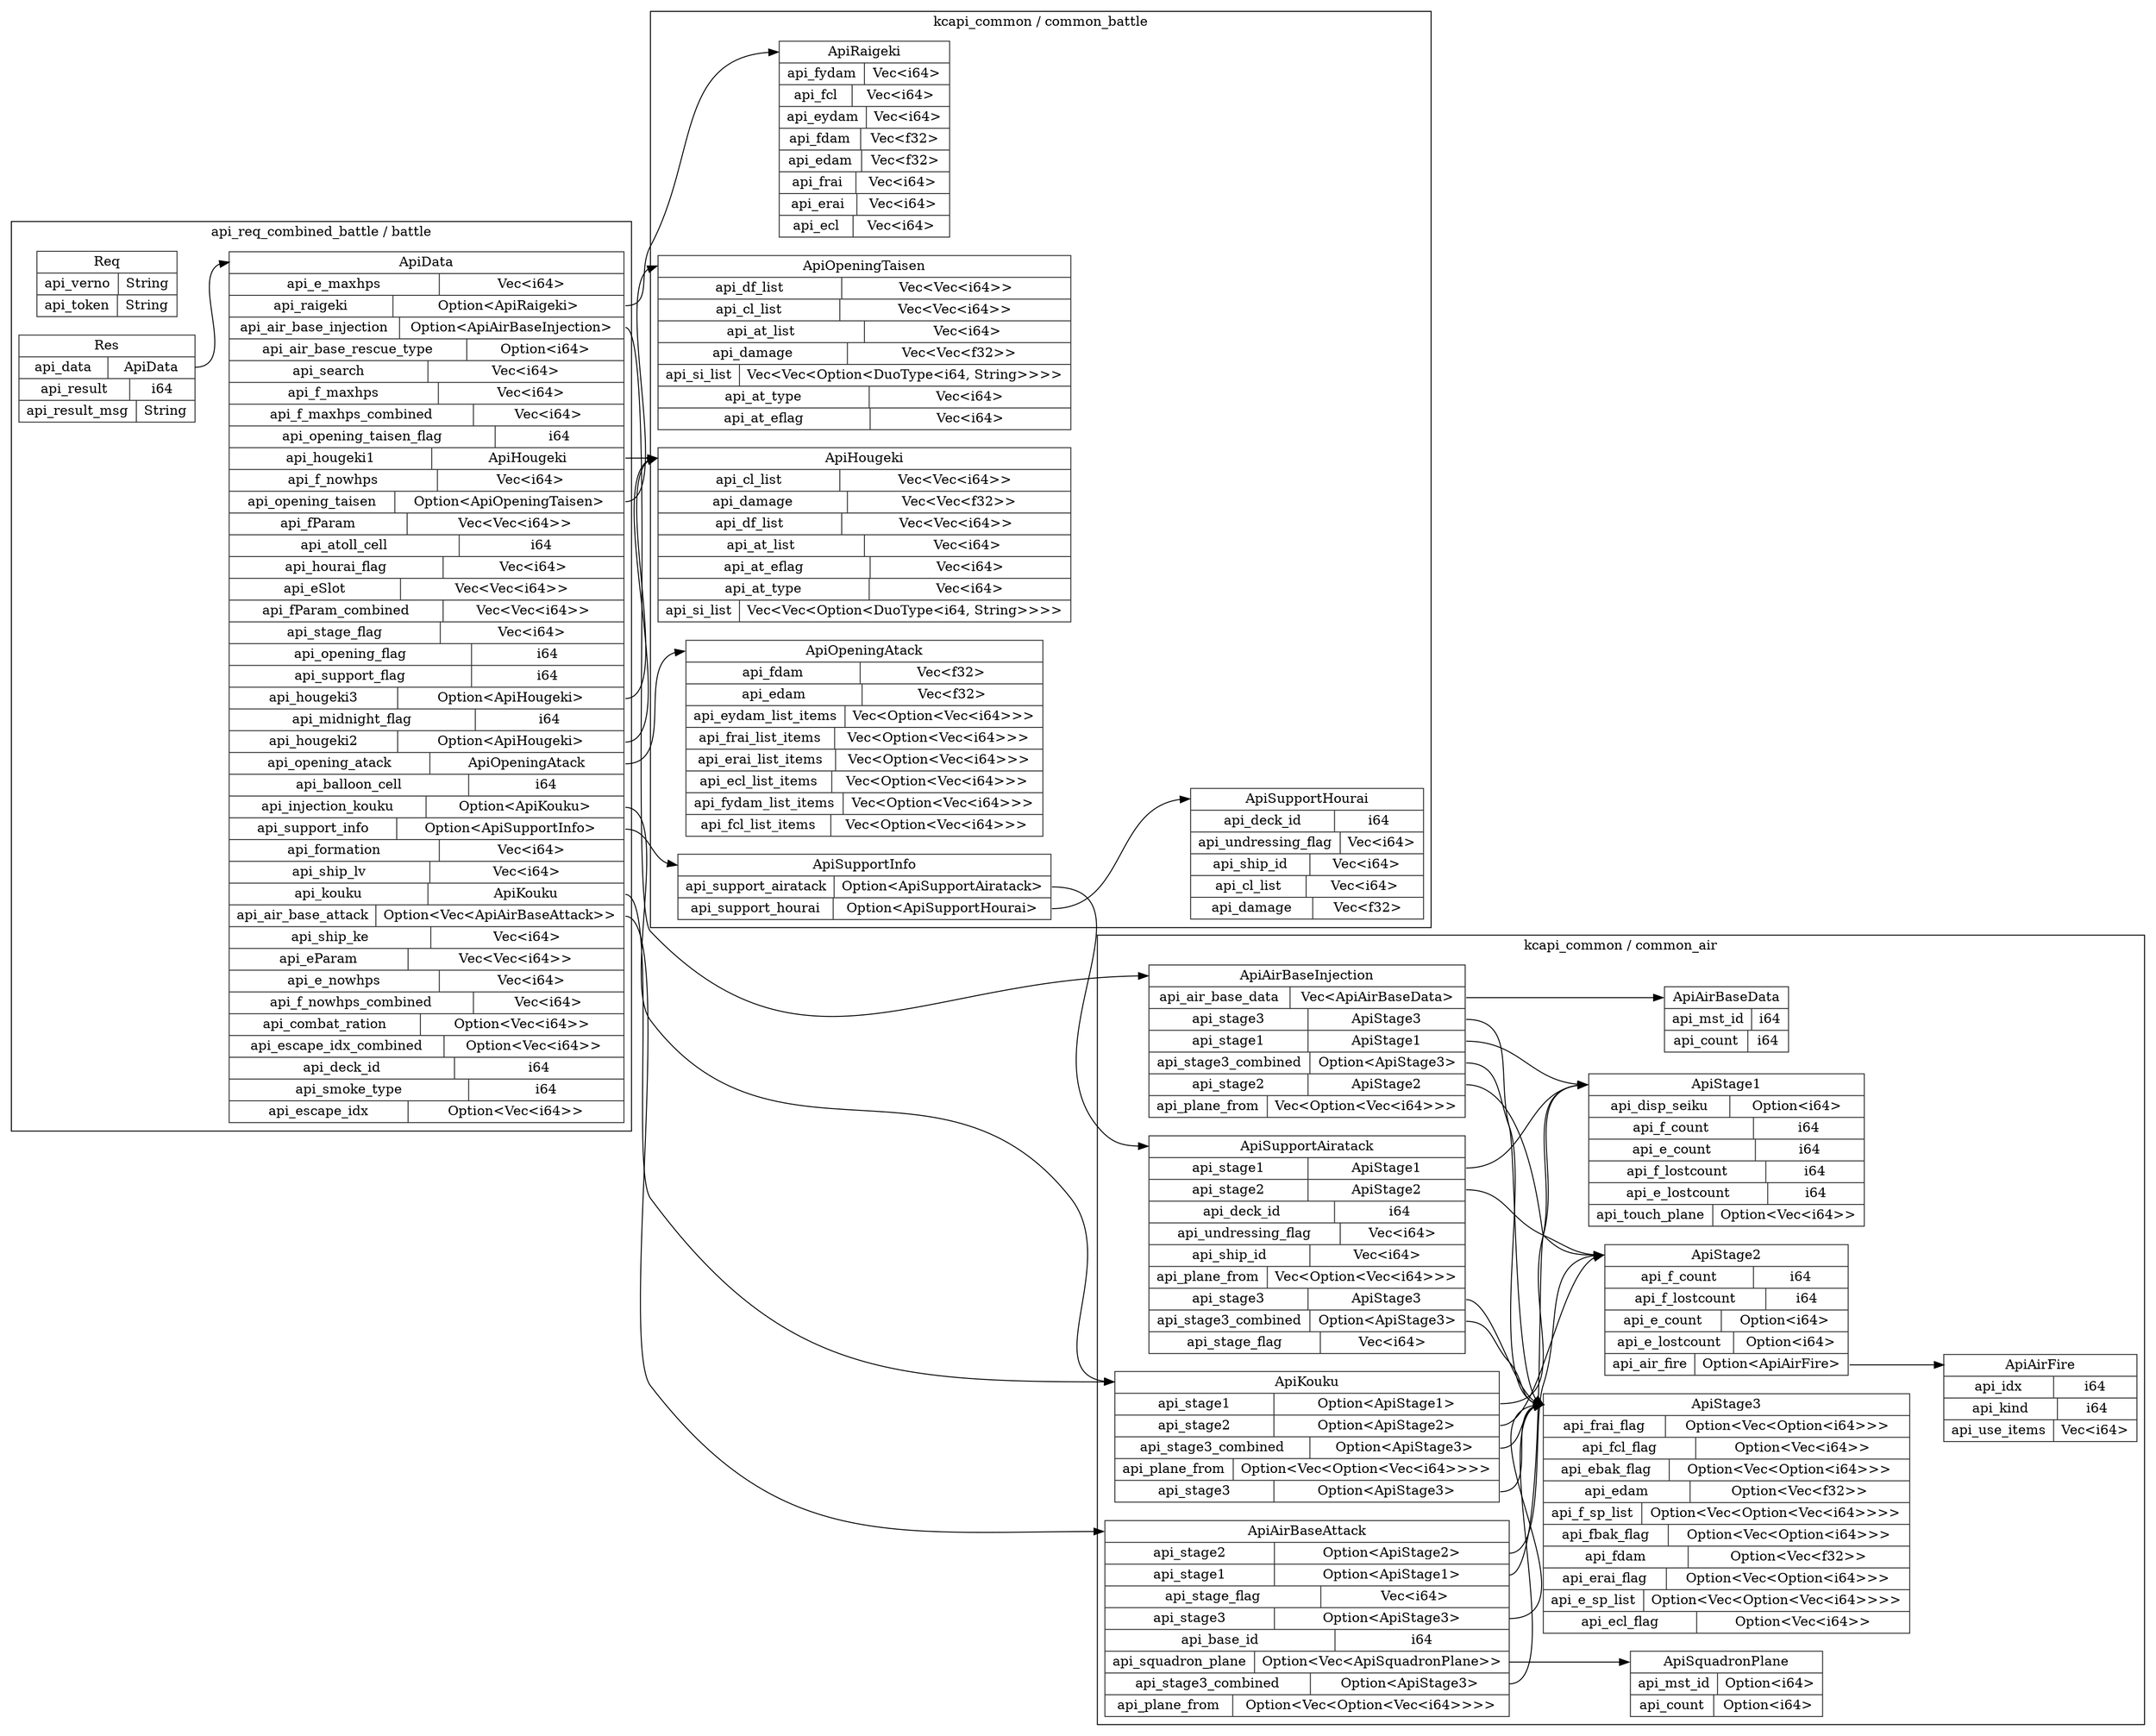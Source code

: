 digraph {
  rankdir=LR;
  subgraph cluster_0 {
    label="api_req_combined_battle / battle";
    node [style="filled", color=white, style="solid", color=gray20];
    api_req_combined_battle__battle__Req [label="<Req> Req  | { api_verno | <api_verno> String } | { api_token | <api_token> String }", shape=record];
    api_req_combined_battle__battle__Res [label="<Res> Res  | { api_data | <api_data> ApiData } | { api_result | <api_result> i64 } | { api_result_msg | <api_result_msg> String }", shape=record];
    api_req_combined_battle__battle__ApiData;
    api_req_combined_battle__battle__Res:api_data:e -> api_req_combined_battle__battle__ApiData:ApiData:w;
    api_req_combined_battle__battle__ApiData [label="<ApiData> ApiData  | { api_e_maxhps | <api_e_maxhps> Vec\<i64\> } | { api_raigeki | <api_raigeki> Option\<ApiRaigeki\> } | { api_air_base_injection | <api_air_base_injection> Option\<ApiAirBaseInjection\> } | { api_air_base_rescue_type | <api_air_base_rescue_type> Option\<i64\> } | { api_search | <api_search> Vec\<i64\> } | { api_f_maxhps | <api_f_maxhps> Vec\<i64\> } | { api_f_maxhps_combined | <api_f_maxhps_combined> Vec\<i64\> } | { api_opening_taisen_flag | <api_opening_taisen_flag> i64 } | { api_hougeki1 | <api_hougeki1> ApiHougeki } | { api_f_nowhps | <api_f_nowhps> Vec\<i64\> } | { api_opening_taisen | <api_opening_taisen> Option\<ApiOpeningTaisen\> } | { api_fParam | <api_fParam> Vec\<Vec\<i64\>\> } | { api_atoll_cell | <api_atoll_cell> i64 } | { api_hourai_flag | <api_hourai_flag> Vec\<i64\> } | { api_eSlot | <api_eSlot> Vec\<Vec\<i64\>\> } | { api_fParam_combined | <api_fParam_combined> Vec\<Vec\<i64\>\> } | { api_stage_flag | <api_stage_flag> Vec\<i64\> } | { api_opening_flag | <api_opening_flag> i64 } | { api_support_flag | <api_support_flag> i64 } | { api_hougeki3 | <api_hougeki3> Option\<ApiHougeki\> } | { api_midnight_flag | <api_midnight_flag> i64 } | { api_hougeki2 | <api_hougeki2> Option\<ApiHougeki\> } | { api_opening_atack | <api_opening_atack> ApiOpeningAtack } | { api_balloon_cell | <api_balloon_cell> i64 } | { api_injection_kouku | <api_injection_kouku> Option\<ApiKouku\> } | { api_support_info | <api_support_info> Option\<ApiSupportInfo\> } | { api_formation | <api_formation> Vec\<i64\> } | { api_ship_lv | <api_ship_lv> Vec\<i64\> } | { api_kouku | <api_kouku> ApiKouku } | { api_air_base_attack | <api_air_base_attack> Option\<Vec\<ApiAirBaseAttack\>\> } | { api_ship_ke | <api_ship_ke> Vec\<i64\> } | { api_eParam | <api_eParam> Vec\<Vec\<i64\>\> } | { api_e_nowhps | <api_e_nowhps> Vec\<i64\> } | { api_f_nowhps_combined | <api_f_nowhps_combined> Vec\<i64\> } | { api_combat_ration | <api_combat_ration> Option\<Vec\<i64\>\> } | { api_escape_idx_combined | <api_escape_idx_combined> Option\<Vec\<i64\>\> } | { api_deck_id | <api_deck_id> i64 } | { api_smoke_type | <api_smoke_type> i64 } | { api_escape_idx | <api_escape_idx> Option\<Vec\<i64\>\> }", shape=record];
  }
  subgraph cluster_1 {
    label="kcapi_common / common_air";
    node [style="filled", color=white, style="solid", color=gray20];
    kcapi_common__common_air__ApiAirBaseInjection [label="<ApiAirBaseInjection> ApiAirBaseInjection  | { api_air_base_data | <api_air_base_data> Vec\<ApiAirBaseData\> } | { api_stage3 | <api_stage3> ApiStage3 } | { api_stage1 | <api_stage1> ApiStage1 } | { api_stage3_combined | <api_stage3_combined> Option\<ApiStage3\> } | { api_stage2 | <api_stage2> ApiStage2 } | { api_plane_from | <api_plane_from> Vec\<Option\<Vec\<i64\>\>\> }", shape=record];
    kcapi_common__common_air__ApiAirBaseData;
    kcapi_common__common_air__ApiAirBaseInjection:api_air_base_data:e -> kcapi_common__common_air__ApiAirBaseData:ApiAirBaseData:w;
    kcapi_common__common_air__ApiStage3;
    kcapi_common__common_air__ApiAirBaseInjection:api_stage3:e -> kcapi_common__common_air__ApiStage3:ApiStage3:w;
    kcapi_common__common_air__ApiStage1;
    kcapi_common__common_air__ApiAirBaseInjection:api_stage1:e -> kcapi_common__common_air__ApiStage1:ApiStage1:w;
    kcapi_common__common_air__ApiStage3;
    kcapi_common__common_air__ApiAirBaseInjection:api_stage3_combined:e -> kcapi_common__common_air__ApiStage3:ApiStage3:w;
    kcapi_common__common_air__ApiStage2;
    kcapi_common__common_air__ApiAirBaseInjection:api_stage2:e -> kcapi_common__common_air__ApiStage2:ApiStage2:w;
    kcapi_common__common_air__ApiKouku [label="<ApiKouku> ApiKouku  | { api_stage1 | <api_stage1> Option\<ApiStage1\> } | { api_stage2 | <api_stage2> Option\<ApiStage2\> } | { api_stage3_combined | <api_stage3_combined> Option\<ApiStage3\> } | { api_plane_from | <api_plane_from> Option\<Vec\<Option\<Vec\<i64\>\>\>\> } | { api_stage3 | <api_stage3> Option\<ApiStage3\> }", shape=record];
    kcapi_common__common_air__ApiStage1;
    kcapi_common__common_air__ApiKouku:api_stage1:e -> kcapi_common__common_air__ApiStage1:ApiStage1:w;
    kcapi_common__common_air__ApiStage2;
    kcapi_common__common_air__ApiKouku:api_stage2:e -> kcapi_common__common_air__ApiStage2:ApiStage2:w;
    kcapi_common__common_air__ApiStage3;
    kcapi_common__common_air__ApiKouku:api_stage3_combined:e -> kcapi_common__common_air__ApiStage3:ApiStage3:w;
    kcapi_common__common_air__ApiStage3;
    kcapi_common__common_air__ApiKouku:api_stage3:e -> kcapi_common__common_air__ApiStage3:ApiStage3:w;
    kcapi_common__common_air__ApiAirBaseAttack [label="<ApiAirBaseAttack> ApiAirBaseAttack  | { api_stage2 | <api_stage2> Option\<ApiStage2\> } | { api_stage1 | <api_stage1> Option\<ApiStage1\> } | { api_stage_flag | <api_stage_flag> Vec\<i64\> } | { api_stage3 | <api_stage3> Option\<ApiStage3\> } | { api_base_id | <api_base_id> i64 } | { api_squadron_plane | <api_squadron_plane> Option\<Vec\<ApiSquadronPlane\>\> } | { api_stage3_combined | <api_stage3_combined> Option\<ApiStage3\> } | { api_plane_from | <api_plane_from> Option\<Vec\<Option\<Vec\<i64\>\>\>\> }", shape=record];
    kcapi_common__common_air__ApiStage2;
    kcapi_common__common_air__ApiAirBaseAttack:api_stage2:e -> kcapi_common__common_air__ApiStage2:ApiStage2:w;
    kcapi_common__common_air__ApiStage1;
    kcapi_common__common_air__ApiAirBaseAttack:api_stage1:e -> kcapi_common__common_air__ApiStage1:ApiStage1:w;
    kcapi_common__common_air__ApiStage3;
    kcapi_common__common_air__ApiAirBaseAttack:api_stage3:e -> kcapi_common__common_air__ApiStage3:ApiStage3:w;
    kcapi_common__common_air__ApiSquadronPlane;
    kcapi_common__common_air__ApiAirBaseAttack:api_squadron_plane:e -> kcapi_common__common_air__ApiSquadronPlane:ApiSquadronPlane:w;
    kcapi_common__common_air__ApiStage3;
    kcapi_common__common_air__ApiAirBaseAttack:api_stage3_combined:e -> kcapi_common__common_air__ApiStage3:ApiStage3:w;
    kcapi_common__common_air__ApiAirBaseData [label="<ApiAirBaseData> ApiAirBaseData  | { api_mst_id | <api_mst_id> i64 } | { api_count | <api_count> i64 }", shape=record];
    kcapi_common__common_air__ApiStage3 [label="<ApiStage3> ApiStage3  | { api_frai_flag | <api_frai_flag> Option\<Vec\<Option\<i64\>\>\> } | { api_fcl_flag | <api_fcl_flag> Option\<Vec\<i64\>\> } | { api_ebak_flag | <api_ebak_flag> Option\<Vec\<Option\<i64\>\>\> } | { api_edam | <api_edam> Option\<Vec\<f32\>\> } | { api_f_sp_list | <api_f_sp_list> Option\<Vec\<Option\<Vec\<i64\>\>\>\> } | { api_fbak_flag | <api_fbak_flag> Option\<Vec\<Option\<i64\>\>\> } | { api_fdam | <api_fdam> Option\<Vec\<f32\>\> } | { api_erai_flag | <api_erai_flag> Option\<Vec\<Option\<i64\>\>\> } | { api_e_sp_list | <api_e_sp_list> Option\<Vec\<Option\<Vec\<i64\>\>\>\> } | { api_ecl_flag | <api_ecl_flag> Option\<Vec\<i64\>\> }", shape=record];
    kcapi_common__common_air__ApiStage1 [label="<ApiStage1> ApiStage1  | { api_disp_seiku | <api_disp_seiku> Option\<i64\> } | { api_f_count | <api_f_count> i64 } | { api_e_count | <api_e_count> i64 } | { api_f_lostcount | <api_f_lostcount> i64 } | { api_e_lostcount | <api_e_lostcount> i64 } | { api_touch_plane | <api_touch_plane> Option\<Vec\<i64\>\> }", shape=record];
    kcapi_common__common_air__ApiStage2 [label="<ApiStage2> ApiStage2  | { api_f_count | <api_f_count> i64 } | { api_f_lostcount | <api_f_lostcount> i64 } | { api_e_count | <api_e_count> Option\<i64\> } | { api_e_lostcount | <api_e_lostcount> Option\<i64\> } | { api_air_fire | <api_air_fire> Option\<ApiAirFire\> }", shape=record];
    kcapi_common__common_air__ApiAirFire;
    kcapi_common__common_air__ApiStage2:api_air_fire:e -> kcapi_common__common_air__ApiAirFire:ApiAirFire:w;
    kcapi_common__common_air__ApiSupportAiratack [label="<ApiSupportAiratack> ApiSupportAiratack  | { api_stage1 | <api_stage1> ApiStage1 } | { api_stage2 | <api_stage2> ApiStage2 } | { api_deck_id | <api_deck_id> i64 } | { api_undressing_flag | <api_undressing_flag> Vec\<i64\> } | { api_ship_id | <api_ship_id> Vec\<i64\> } | { api_plane_from | <api_plane_from> Vec\<Option\<Vec\<i64\>\>\> } | { api_stage3 | <api_stage3> ApiStage3 } | { api_stage3_combined | <api_stage3_combined> Option\<ApiStage3\> } | { api_stage_flag | <api_stage_flag> Vec\<i64\> }", shape=record];
    kcapi_common__common_air__ApiSupportAiratack:api_stage1:e -> kcapi_common__common_air__ApiStage1:ApiStage1:w;
    kcapi_common__common_air__ApiSupportAiratack:api_stage2:e -> kcapi_common__common_air__ApiStage2:ApiStage2:w;
    kcapi_common__common_air__ApiSupportAiratack:api_stage3:e -> kcapi_common__common_air__ApiStage3:ApiStage3:w;
    kcapi_common__common_air__ApiSupportAiratack:api_stage3_combined:e -> kcapi_common__common_air__ApiStage3:ApiStage3:w;
    kcapi_common__common_air__ApiSquadronPlane [label="<ApiSquadronPlane> ApiSquadronPlane  | { api_mst_id | <api_mst_id> Option\<i64\> } | { api_count | <api_count> Option\<i64\> }", shape=record];
    kcapi_common__common_air__ApiAirFire [label="<ApiAirFire> ApiAirFire  | { api_idx | <api_idx> i64 } | { api_kind | <api_kind> i64 } | { api_use_items | <api_use_items> Vec\<i64\> }", shape=record];
  }
  subgraph cluster_2 {
    label="kcapi_common / common_battle";
    node [style="filled", color=white, style="solid", color=gray20];
    kcapi_common__common_battle__ApiRaigeki [label="<ApiRaigeki> ApiRaigeki  | { api_fydam | <api_fydam> Vec\<i64\> } | { api_fcl | <api_fcl> Vec\<i64\> } | { api_eydam | <api_eydam> Vec\<i64\> } | { api_fdam | <api_fdam> Vec\<f32\> } | { api_edam | <api_edam> Vec\<f32\> } | { api_frai | <api_frai> Vec\<i64\> } | { api_erai | <api_erai> Vec\<i64\> } | { api_ecl | <api_ecl> Vec\<i64\> }", shape=record];
    kcapi_common__common_battle__ApiHougeki [label="<ApiHougeki> ApiHougeki  | { api_cl_list | <api_cl_list> Vec\<Vec\<i64\>\> } | { api_damage | <api_damage> Vec\<Vec\<f32\>\> } | { api_df_list | <api_df_list> Vec\<Vec\<i64\>\> } | { api_at_list | <api_at_list> Vec\<i64\> } | { api_at_eflag | <api_at_eflag> Vec\<i64\> } | { api_at_type | <api_at_type> Vec\<i64\> } | { api_si_list | <api_si_list> Vec\<Vec\<Option\<DuoType\<i64, String\>\>\>\> }", shape=record];
    kcapi_common__common_battle__ApiOpeningTaisen [label="<ApiOpeningTaisen> ApiOpeningTaisen  | { api_df_list | <api_df_list> Vec\<Vec\<i64\>\> } | { api_cl_list | <api_cl_list> Vec\<Vec\<i64\>\> } | { api_at_list | <api_at_list> Vec\<i64\> } | { api_damage | <api_damage> Vec\<Vec\<f32\>\> } | { api_si_list | <api_si_list> Vec\<Vec\<Option\<DuoType\<i64, String\>\>\>\> } | { api_at_type | <api_at_type> Vec\<i64\> } | { api_at_eflag | <api_at_eflag> Vec\<i64\> }", shape=record];
    kcapi_common__common_battle__ApiOpeningAtack [label="<ApiOpeningAtack> ApiOpeningAtack  | { api_fdam | <api_fdam> Vec\<f32\> } | { api_edam | <api_edam> Vec\<f32\> } | { api_eydam_list_items | <api_eydam_list_items> Vec\<Option\<Vec\<i64\>\>\> } | { api_frai_list_items | <api_frai_list_items> Vec\<Option\<Vec\<i64\>\>\> } | { api_erai_list_items | <api_erai_list_items> Vec\<Option\<Vec\<i64\>\>\> } | { api_ecl_list_items | <api_ecl_list_items> Vec\<Option\<Vec\<i64\>\>\> } | { api_fydam_list_items | <api_fydam_list_items> Vec\<Option\<Vec\<i64\>\>\> } | { api_fcl_list_items | <api_fcl_list_items> Vec\<Option\<Vec\<i64\>\>\> }", shape=record];
    kcapi_common__common_battle__ApiSupportInfo [label="<ApiSupportInfo> ApiSupportInfo  | { api_support_airatack | <api_support_airatack> Option\<ApiSupportAiratack\> } | { api_support_hourai | <api_support_hourai> Option\<ApiSupportHourai\> }", shape=record];
    kcapi_common__common_battle__ApiSupportHourai;
    kcapi_common__common_battle__ApiSupportInfo:api_support_hourai:e -> kcapi_common__common_battle__ApiSupportHourai:ApiSupportHourai:w;
    kcapi_common__common_battle__ApiSupportHourai [label="<ApiSupportHourai> ApiSupportHourai  | { api_deck_id | <api_deck_id> i64 } | { api_undressing_flag | <api_undressing_flag> Vec\<i64\> } | { api_ship_id | <api_ship_id> Vec\<i64\> } | { api_cl_list | <api_cl_list> Vec\<i64\> } | { api_damage | <api_damage> Vec\<f32\> }", shape=record];
  }
  api_req_combined_battle__battle__ApiData:api_raigeki:e -> kcapi_common__common_battle__ApiRaigeki:ApiRaigeki:w;
  api_req_combined_battle__battle__ApiData:api_air_base_injection:e -> kcapi_common__common_air__ApiAirBaseInjection:ApiAirBaseInjection:w;
  api_req_combined_battle__battle__ApiData:api_hougeki1:e -> kcapi_common__common_battle__ApiHougeki:ApiHougeki:w;
  api_req_combined_battle__battle__ApiData:api_opening_taisen:e -> kcapi_common__common_battle__ApiOpeningTaisen:ApiOpeningTaisen:w;
  api_req_combined_battle__battle__ApiData:api_hougeki3:e -> kcapi_common__common_battle__ApiHougeki:ApiHougeki:w;
  api_req_combined_battle__battle__ApiData:api_hougeki2:e -> kcapi_common__common_battle__ApiHougeki:ApiHougeki:w;
  api_req_combined_battle__battle__ApiData:api_opening_atack:e -> kcapi_common__common_battle__ApiOpeningAtack:ApiOpeningAtack:w;
  api_req_combined_battle__battle__ApiData:api_injection_kouku:e -> kcapi_common__common_air__ApiKouku:ApiKouku:w;
  api_req_combined_battle__battle__ApiData:api_support_info:e -> kcapi_common__common_battle__ApiSupportInfo:ApiSupportInfo:w;
  api_req_combined_battle__battle__ApiData:api_kouku:e -> kcapi_common__common_air__ApiKouku:ApiKouku:w;
  api_req_combined_battle__battle__ApiData:api_air_base_attack:e -> kcapi_common__common_air__ApiAirBaseAttack:ApiAirBaseAttack:w;
  kcapi_common__common_battle__ApiSupportInfo:api_support_airatack:e -> kcapi_common__common_air__ApiSupportAiratack:ApiSupportAiratack:w;
}
